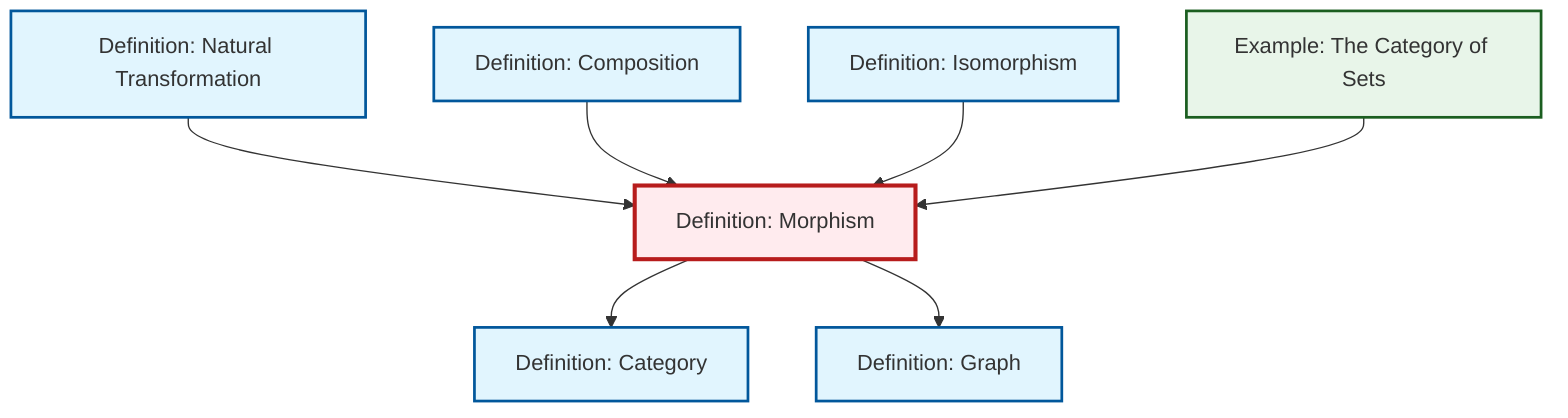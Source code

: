 graph TD
    classDef definition fill:#e1f5fe,stroke:#01579b,stroke-width:2px
    classDef theorem fill:#f3e5f5,stroke:#4a148c,stroke-width:2px
    classDef axiom fill:#fff3e0,stroke:#e65100,stroke-width:2px
    classDef example fill:#e8f5e9,stroke:#1b5e20,stroke-width:2px
    classDef current fill:#ffebee,stroke:#b71c1c,stroke-width:3px
    ex-set-category["Example: The Category of Sets"]:::example
    def-category["Definition: Category"]:::definition
    def-natural-transformation["Definition: Natural Transformation"]:::definition
    def-graph["Definition: Graph"]:::definition
    def-isomorphism["Definition: Isomorphism"]:::definition
    def-morphism["Definition: Morphism"]:::definition
    def-composition["Definition: Composition"]:::definition
    def-natural-transformation --> def-morphism
    def-composition --> def-morphism
    def-isomorphism --> def-morphism
    def-morphism --> def-category
    def-morphism --> def-graph
    ex-set-category --> def-morphism
    class def-morphism current